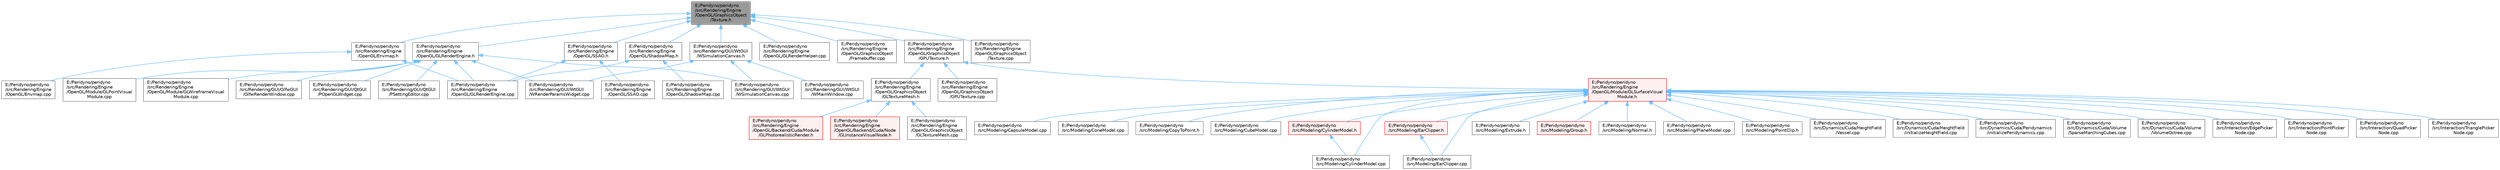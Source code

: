 digraph "E:/Peridyno/peridyno/src/Rendering/Engine/OpenGL/GraphicsObject/Texture.h"
{
 // LATEX_PDF_SIZE
  bgcolor="transparent";
  edge [fontname=Helvetica,fontsize=10,labelfontname=Helvetica,labelfontsize=10];
  node [fontname=Helvetica,fontsize=10,shape=box,height=0.2,width=0.4];
  Node1 [id="Node000001",label="E:/Peridyno/peridyno\l/src/Rendering/Engine\l/OpenGL/GraphicsObject\l/Texture.h",height=0.2,width=0.4,color="gray40", fillcolor="grey60", style="filled", fontcolor="black",tooltip=" "];
  Node1 -> Node2 [id="edge1_Node000001_Node000002",dir="back",color="steelblue1",style="solid",tooltip=" "];
  Node2 [id="Node000002",label="E:/Peridyno/peridyno\l/src/Rendering/Engine\l/OpenGL/Envmap.h",height=0.2,width=0.4,color="grey40", fillcolor="white", style="filled",URL="$_envmap_8h.html",tooltip=" "];
  Node2 -> Node3 [id="edge2_Node000002_Node000003",dir="back",color="steelblue1",style="solid",tooltip=" "];
  Node3 [id="Node000003",label="E:/Peridyno/peridyno\l/src/Rendering/Engine\l/OpenGL/Envmap.cpp",height=0.2,width=0.4,color="grey40", fillcolor="white", style="filled",URL="$_envmap_8cpp.html",tooltip=" "];
  Node2 -> Node4 [id="edge3_Node000002_Node000004",dir="back",color="steelblue1",style="solid",tooltip=" "];
  Node4 [id="Node000004",label="E:/Peridyno/peridyno\l/src/Rendering/Engine\l/OpenGL/GLRenderEngine.cpp",height=0.2,width=0.4,color="grey40", fillcolor="white", style="filled",URL="$_g_l_render_engine_8cpp.html",tooltip=" "];
  Node1 -> Node5 [id="edge4_Node000001_Node000005",dir="back",color="steelblue1",style="solid",tooltip=" "];
  Node5 [id="Node000005",label="E:/Peridyno/peridyno\l/src/Rendering/Engine\l/OpenGL/GLRenderEngine.h",height=0.2,width=0.4,color="grey40", fillcolor="white", style="filled",URL="$_g_l_render_engine_8h.html",tooltip=" "];
  Node5 -> Node4 [id="edge5_Node000005_Node000004",dir="back",color="steelblue1",style="solid",tooltip=" "];
  Node5 -> Node6 [id="edge6_Node000005_Node000006",dir="back",color="steelblue1",style="solid",tooltip=" "];
  Node6 [id="Node000006",label="E:/Peridyno/peridyno\l/src/Rendering/Engine\l/OpenGL/Module/GLPointVisual\lModule.cpp",height=0.2,width=0.4,color="grey40", fillcolor="white", style="filled",URL="$_g_l_point_visual_module_8cpp.html",tooltip=" "];
  Node5 -> Node7 [id="edge7_Node000005_Node000007",dir="back",color="steelblue1",style="solid",tooltip=" "];
  Node7 [id="Node000007",label="E:/Peridyno/peridyno\l/src/Rendering/Engine\l/OpenGL/Module/GLWireframeVisual\lModule.cpp",height=0.2,width=0.4,color="grey40", fillcolor="white", style="filled",URL="$_g_l_wireframe_visual_module_8cpp.html",tooltip=" "];
  Node5 -> Node8 [id="edge8_Node000005_Node000008",dir="back",color="steelblue1",style="solid",tooltip=" "];
  Node8 [id="Node000008",label="E:/Peridyno/peridyno\l/src/Rendering/GUI/GlfwGUI\l/GlfwRenderWindow.cpp",height=0.2,width=0.4,color="grey40", fillcolor="white", style="filled",URL="$_glfw_render_window_8cpp.html",tooltip=" "];
  Node5 -> Node9 [id="edge9_Node000005_Node000009",dir="back",color="steelblue1",style="solid",tooltip=" "];
  Node9 [id="Node000009",label="E:/Peridyno/peridyno\l/src/Rendering/GUI/QtGUI\l/POpenGLWidget.cpp",height=0.2,width=0.4,color="grey40", fillcolor="white", style="filled",URL="$_p_open_g_l_widget_8cpp.html",tooltip=" "];
  Node5 -> Node10 [id="edge10_Node000005_Node000010",dir="back",color="steelblue1",style="solid",tooltip=" "];
  Node10 [id="Node000010",label="E:/Peridyno/peridyno\l/src/Rendering/GUI/QtGUI\l/PSettingEditor.cpp",height=0.2,width=0.4,color="grey40", fillcolor="white", style="filled",URL="$_p_setting_editor_8cpp.html",tooltip=" "];
  Node5 -> Node11 [id="edge11_Node000005_Node000011",dir="back",color="steelblue1",style="solid",tooltip=" "];
  Node11 [id="Node000011",label="E:/Peridyno/peridyno\l/src/Rendering/GUI/WtGUI\l/WRenderParamsWidget.cpp",height=0.2,width=0.4,color="grey40", fillcolor="white", style="filled",URL="$_w_render_params_widget_8cpp.html",tooltip=" "];
  Node5 -> Node12 [id="edge12_Node000005_Node000012",dir="back",color="steelblue1",style="solid",tooltip=" "];
  Node12 [id="Node000012",label="E:/Peridyno/peridyno\l/src/Rendering/GUI/WtGUI\l/WSimulationCanvas.cpp",height=0.2,width=0.4,color="grey40", fillcolor="white", style="filled",URL="$_w_simulation_canvas_8cpp.html",tooltip=" "];
  Node1 -> Node13 [id="edge13_Node000001_Node000013",dir="back",color="steelblue1",style="solid",tooltip=" "];
  Node13 [id="Node000013",label="E:/Peridyno/peridyno\l/src/Rendering/Engine\l/OpenGL/GLRenderHelper.cpp",height=0.2,width=0.4,color="grey40", fillcolor="white", style="filled",URL="$_g_l_render_helper_8cpp.html",tooltip=" "];
  Node1 -> Node14 [id="edge14_Node000001_Node000014",dir="back",color="steelblue1",style="solid",tooltip=" "];
  Node14 [id="Node000014",label="E:/Peridyno/peridyno\l/src/Rendering/Engine\l/OpenGL/GraphicsObject\l/Framebuffer.cpp",height=0.2,width=0.4,color="grey40", fillcolor="white", style="filled",URL="$_framebuffer_8cpp.html",tooltip=" "];
  Node1 -> Node15 [id="edge15_Node000001_Node000015",dir="back",color="steelblue1",style="solid",tooltip=" "];
  Node15 [id="Node000015",label="E:/Peridyno/peridyno\l/src/Rendering/Engine\l/OpenGL/GraphicsObject\l/GPUTexture.h",height=0.2,width=0.4,color="grey40", fillcolor="white", style="filled",URL="$_g_p_u_texture_8h.html",tooltip=" "];
  Node15 -> Node16 [id="edge16_Node000015_Node000016",dir="back",color="steelblue1",style="solid",tooltip=" "];
  Node16 [id="Node000016",label="E:/Peridyno/peridyno\l/src/Rendering/Engine\l/OpenGL/GraphicsObject\l/GLTextureMesh.h",height=0.2,width=0.4,color="grey40", fillcolor="white", style="filled",URL="$_g_l_texture_mesh_8h.html",tooltip=" "];
  Node16 -> Node17 [id="edge17_Node000016_Node000017",dir="back",color="steelblue1",style="solid",tooltip=" "];
  Node17 [id="Node000017",label="E:/Peridyno/peridyno\l/src/Rendering/Engine\l/OpenGL/Backend/Cuda/Module\l/GLPhotorealisticRender.h",height=0.2,width=0.4,color="red", fillcolor="#FFF0F0", style="filled",URL="$_g_l_photorealistic_render_8h.html",tooltip=" "];
  Node16 -> Node23 [id="edge18_Node000016_Node000023",dir="back",color="steelblue1",style="solid",tooltip=" "];
  Node23 [id="Node000023",label="E:/Peridyno/peridyno\l/src/Rendering/Engine\l/OpenGL/Backend/Cuda/Node\l/GLInstanceVisualNode.h",height=0.2,width=0.4,color="red", fillcolor="#FFF0F0", style="filled",URL="$_g_l_instance_visual_node_8h.html",tooltip=" "];
  Node16 -> Node24 [id="edge19_Node000016_Node000024",dir="back",color="steelblue1",style="solid",tooltip=" "];
  Node24 [id="Node000024",label="E:/Peridyno/peridyno\l/src/Rendering/Engine\l/OpenGL/GraphicsObject\l/GLTextureMesh.cpp",height=0.2,width=0.4,color="grey40", fillcolor="white", style="filled",URL="$_g_l_texture_mesh_8cpp.html",tooltip=" "];
  Node15 -> Node25 [id="edge20_Node000015_Node000025",dir="back",color="steelblue1",style="solid",tooltip=" "];
  Node25 [id="Node000025",label="E:/Peridyno/peridyno\l/src/Rendering/Engine\l/OpenGL/GraphicsObject\l/GPUTexture.cpp",height=0.2,width=0.4,color="grey40", fillcolor="white", style="filled",URL="$_g_p_u_texture_8cpp.html",tooltip=" "];
  Node15 -> Node26 [id="edge21_Node000015_Node000026",dir="back",color="steelblue1",style="solid",tooltip=" "];
  Node26 [id="Node000026",label="E:/Peridyno/peridyno\l/src/Rendering/Engine\l/OpenGL/Module/GLSurfaceVisual\lModule.h",height=0.2,width=0.4,color="red", fillcolor="#FFF0F0", style="filled",URL="$_g_l_surface_visual_module_8h.html",tooltip=" "];
  Node26 -> Node19 [id="edge22_Node000026_Node000019",dir="back",color="steelblue1",style="solid",tooltip=" "];
  Node19 [id="Node000019",label="E:/Peridyno/peridyno\l/src/Dynamics/Cuda/HeightField\l/Vessel.cpp",height=0.2,width=0.4,color="grey40", fillcolor="white", style="filled",URL="$_vessel_8cpp.html",tooltip=" "];
  Node26 -> Node27 [id="edge23_Node000026_Node000027",dir="back",color="steelblue1",style="solid",tooltip=" "];
  Node27 [id="Node000027",label="E:/Peridyno/peridyno\l/src/Dynamics/Cuda/HeightField\l/initializeHeightField.cpp",height=0.2,width=0.4,color="grey40", fillcolor="white", style="filled",URL="$initialize_height_field_8cpp.html",tooltip=" "];
  Node26 -> Node28 [id="edge24_Node000026_Node000028",dir="back",color="steelblue1",style="solid",tooltip=" "];
  Node28 [id="Node000028",label="E:/Peridyno/peridyno\l/src/Dynamics/Cuda/Peridynamics\l/initializePeridynamics.cpp",height=0.2,width=0.4,color="grey40", fillcolor="white", style="filled",URL="$initialize_peridynamics_8cpp.html",tooltip=" "];
  Node26 -> Node29 [id="edge25_Node000026_Node000029",dir="back",color="steelblue1",style="solid",tooltip=" "];
  Node29 [id="Node000029",label="E:/Peridyno/peridyno\l/src/Dynamics/Cuda/Volume\l/SparseMarchingCubes.cpp",height=0.2,width=0.4,color="grey40", fillcolor="white", style="filled",URL="$_sparse_marching_cubes_8cpp.html",tooltip=" "];
  Node26 -> Node30 [id="edge26_Node000026_Node000030",dir="back",color="steelblue1",style="solid",tooltip=" "];
  Node30 [id="Node000030",label="E:/Peridyno/peridyno\l/src/Dynamics/Cuda/Volume\l/VolumeOctree.cpp",height=0.2,width=0.4,color="grey40", fillcolor="white", style="filled",URL="$_volume_octree_8cpp.html",tooltip=" "];
  Node26 -> Node31 [id="edge27_Node000026_Node000031",dir="back",color="steelblue1",style="solid",tooltip=" "];
  Node31 [id="Node000031",label="E:/Peridyno/peridyno\l/src/Interaction/EdgePicker\lNode.cpp",height=0.2,width=0.4,color="grey40", fillcolor="white", style="filled",URL="$_edge_picker_node_8cpp.html",tooltip=" "];
  Node26 -> Node32 [id="edge28_Node000026_Node000032",dir="back",color="steelblue1",style="solid",tooltip=" "];
  Node32 [id="Node000032",label="E:/Peridyno/peridyno\l/src/Interaction/PointPicker\lNode.cpp",height=0.2,width=0.4,color="grey40", fillcolor="white", style="filled",URL="$_point_picker_node_8cpp.html",tooltip=" "];
  Node26 -> Node33 [id="edge29_Node000026_Node000033",dir="back",color="steelblue1",style="solid",tooltip=" "];
  Node33 [id="Node000033",label="E:/Peridyno/peridyno\l/src/Interaction/QuadPicker\lNode.cpp",height=0.2,width=0.4,color="grey40", fillcolor="white", style="filled",URL="$_quad_picker_node_8cpp.html",tooltip=" "];
  Node26 -> Node34 [id="edge30_Node000026_Node000034",dir="back",color="steelblue1",style="solid",tooltip=" "];
  Node34 [id="Node000034",label="E:/Peridyno/peridyno\l/src/Interaction/TrianglePicker\lNode.cpp",height=0.2,width=0.4,color="grey40", fillcolor="white", style="filled",URL="$_triangle_picker_node_8cpp.html",tooltip=" "];
  Node26 -> Node35 [id="edge31_Node000026_Node000035",dir="back",color="steelblue1",style="solid",tooltip=" "];
  Node35 [id="Node000035",label="E:/Peridyno/peridyno\l/src/Modeling/CapsuleModel.cpp",height=0.2,width=0.4,color="grey40", fillcolor="white", style="filled",URL="$_capsule_model_8cpp.html",tooltip=" "];
  Node26 -> Node36 [id="edge32_Node000026_Node000036",dir="back",color="steelblue1",style="solid",tooltip=" "];
  Node36 [id="Node000036",label="E:/Peridyno/peridyno\l/src/Modeling/ConeModel.cpp",height=0.2,width=0.4,color="grey40", fillcolor="white", style="filled",URL="$_cone_model_8cpp.html",tooltip=" "];
  Node26 -> Node37 [id="edge33_Node000026_Node000037",dir="back",color="steelblue1",style="solid",tooltip=" "];
  Node37 [id="Node000037",label="E:/Peridyno/peridyno\l/src/Modeling/CopyToPoint.h",height=0.2,width=0.4,color="grey40", fillcolor="white", style="filled",URL="$_copy_to_point_8h.html",tooltip=" "];
  Node26 -> Node38 [id="edge34_Node000026_Node000038",dir="back",color="steelblue1",style="solid",tooltip=" "];
  Node38 [id="Node000038",label="E:/Peridyno/peridyno\l/src/Modeling/CubeModel.cpp",height=0.2,width=0.4,color="grey40", fillcolor="white", style="filled",URL="$_cube_model_8cpp.html",tooltip=" "];
  Node26 -> Node39 [id="edge35_Node000026_Node000039",dir="back",color="steelblue1",style="solid",tooltip=" "];
  Node39 [id="Node000039",label="E:/Peridyno/peridyno\l/src/Modeling/CylinderModel.cpp",height=0.2,width=0.4,color="grey40", fillcolor="white", style="filled",URL="$_cylinder_model_8cpp.html",tooltip=" "];
  Node26 -> Node40 [id="edge36_Node000026_Node000040",dir="back",color="steelblue1",style="solid",tooltip=" "];
  Node40 [id="Node000040",label="E:/Peridyno/peridyno\l/src/Modeling/CylinderModel.h",height=0.2,width=0.4,color="red", fillcolor="#FFF0F0", style="filled",URL="$_cylinder_model_8h.html",tooltip=" "];
  Node40 -> Node39 [id="edge37_Node000040_Node000039",dir="back",color="steelblue1",style="solid",tooltip=" "];
  Node26 -> Node42 [id="edge38_Node000026_Node000042",dir="back",color="steelblue1",style="solid",tooltip=" "];
  Node42 [id="Node000042",label="E:/Peridyno/peridyno\l/src/Modeling/EarClipper.cpp",height=0.2,width=0.4,color="grey40", fillcolor="white", style="filled",URL="$_ear_clipper_8cpp.html",tooltip=" "];
  Node26 -> Node43 [id="edge39_Node000026_Node000043",dir="back",color="steelblue1",style="solid",tooltip=" "];
  Node43 [id="Node000043",label="E:/Peridyno/peridyno\l/src/Modeling/EarClipper.h",height=0.2,width=0.4,color="red", fillcolor="#FFF0F0", style="filled",URL="$_ear_clipper_8h.html",tooltip=" "];
  Node43 -> Node42 [id="edge40_Node000043_Node000042",dir="back",color="steelblue1",style="solid",tooltip=" "];
  Node26 -> Node45 [id="edge41_Node000026_Node000045",dir="back",color="steelblue1",style="solid",tooltip=" "];
  Node45 [id="Node000045",label="E:/Peridyno/peridyno\l/src/Modeling/Extrude.h",height=0.2,width=0.4,color="grey40", fillcolor="white", style="filled",URL="$_extrude_8h.html",tooltip=" "];
  Node26 -> Node46 [id="edge42_Node000026_Node000046",dir="back",color="steelblue1",style="solid",tooltip=" "];
  Node46 [id="Node000046",label="E:/Peridyno/peridyno\l/src/Modeling/Group.h",height=0.2,width=0.4,color="red", fillcolor="#FFF0F0", style="filled",URL="$_modeling_2_group_8h.html",tooltip=" "];
  Node26 -> Node48 [id="edge43_Node000026_Node000048",dir="back",color="steelblue1",style="solid",tooltip=" "];
  Node48 [id="Node000048",label="E:/Peridyno/peridyno\l/src/Modeling/Normal.h",height=0.2,width=0.4,color="grey40", fillcolor="white", style="filled",URL="$_normal_8h.html",tooltip=" "];
  Node26 -> Node49 [id="edge44_Node000026_Node000049",dir="back",color="steelblue1",style="solid",tooltip=" "];
  Node49 [id="Node000049",label="E:/Peridyno/peridyno\l/src/Modeling/PlaneModel.cpp",height=0.2,width=0.4,color="grey40", fillcolor="white", style="filled",URL="$_plane_model_8cpp.html",tooltip=" "];
  Node26 -> Node50 [id="edge45_Node000026_Node000050",dir="back",color="steelblue1",style="solid",tooltip=" "];
  Node50 [id="Node000050",label="E:/Peridyno/peridyno\l/src/Modeling/PointClip.h",height=0.2,width=0.4,color="grey40", fillcolor="white", style="filled",URL="$_point_clip_8h.html",tooltip=" "];
  Node1 -> Node66 [id="edge46_Node000001_Node000066",dir="back",color="steelblue1",style="solid",tooltip=" "];
  Node66 [id="Node000066",label="E:/Peridyno/peridyno\l/src/Rendering/Engine\l/OpenGL/GraphicsObject\l/Texture.cpp",height=0.2,width=0.4,color="grey40", fillcolor="white", style="filled",URL="$_texture_8cpp.html",tooltip=" "];
  Node1 -> Node67 [id="edge47_Node000001_Node000067",dir="back",color="steelblue1",style="solid",tooltip=" "];
  Node67 [id="Node000067",label="E:/Peridyno/peridyno\l/src/Rendering/Engine\l/OpenGL/SSAO.h",height=0.2,width=0.4,color="grey40", fillcolor="white", style="filled",URL="$_s_s_a_o_8h.html",tooltip=" "];
  Node67 -> Node4 [id="edge48_Node000067_Node000004",dir="back",color="steelblue1",style="solid",tooltip=" "];
  Node67 -> Node68 [id="edge49_Node000067_Node000068",dir="back",color="steelblue1",style="solid",tooltip=" "];
  Node68 [id="Node000068",label="E:/Peridyno/peridyno\l/src/Rendering/Engine\l/OpenGL/SSAO.cpp",height=0.2,width=0.4,color="grey40", fillcolor="white", style="filled",URL="$_s_s_a_o_8cpp.html",tooltip=" "];
  Node1 -> Node69 [id="edge50_Node000001_Node000069",dir="back",color="steelblue1",style="solid",tooltip=" "];
  Node69 [id="Node000069",label="E:/Peridyno/peridyno\l/src/Rendering/Engine\l/OpenGL/ShadowMap.h",height=0.2,width=0.4,color="grey40", fillcolor="white", style="filled",URL="$_shadow_map_8h.html",tooltip=" "];
  Node69 -> Node4 [id="edge51_Node000069_Node000004",dir="back",color="steelblue1",style="solid",tooltip=" "];
  Node69 -> Node70 [id="edge52_Node000069_Node000070",dir="back",color="steelblue1",style="solid",tooltip=" "];
  Node70 [id="Node000070",label="E:/Peridyno/peridyno\l/src/Rendering/Engine\l/OpenGL/ShadowMap.cpp",height=0.2,width=0.4,color="grey40", fillcolor="white", style="filled",URL="$_shadow_map_8cpp.html",tooltip=" "];
  Node1 -> Node71 [id="edge53_Node000001_Node000071",dir="back",color="steelblue1",style="solid",tooltip=" "];
  Node71 [id="Node000071",label="E:/Peridyno/peridyno\l/src/Rendering/GUI/WtGUI\l/WSimulationCanvas.h",height=0.2,width=0.4,color="grey40", fillcolor="white", style="filled",URL="$_w_simulation_canvas_8h.html",tooltip=" "];
  Node71 -> Node72 [id="edge54_Node000071_Node000072",dir="back",color="steelblue1",style="solid",tooltip=" "];
  Node72 [id="Node000072",label="E:/Peridyno/peridyno\l/src/Rendering/GUI/WtGUI\l/WMainWindow.cpp",height=0.2,width=0.4,color="grey40", fillcolor="white", style="filled",URL="$_w_main_window_8cpp.html",tooltip=" "];
  Node71 -> Node11 [id="edge55_Node000071_Node000011",dir="back",color="steelblue1",style="solid",tooltip=" "];
  Node71 -> Node12 [id="edge56_Node000071_Node000012",dir="back",color="steelblue1",style="solid",tooltip=" "];
}
